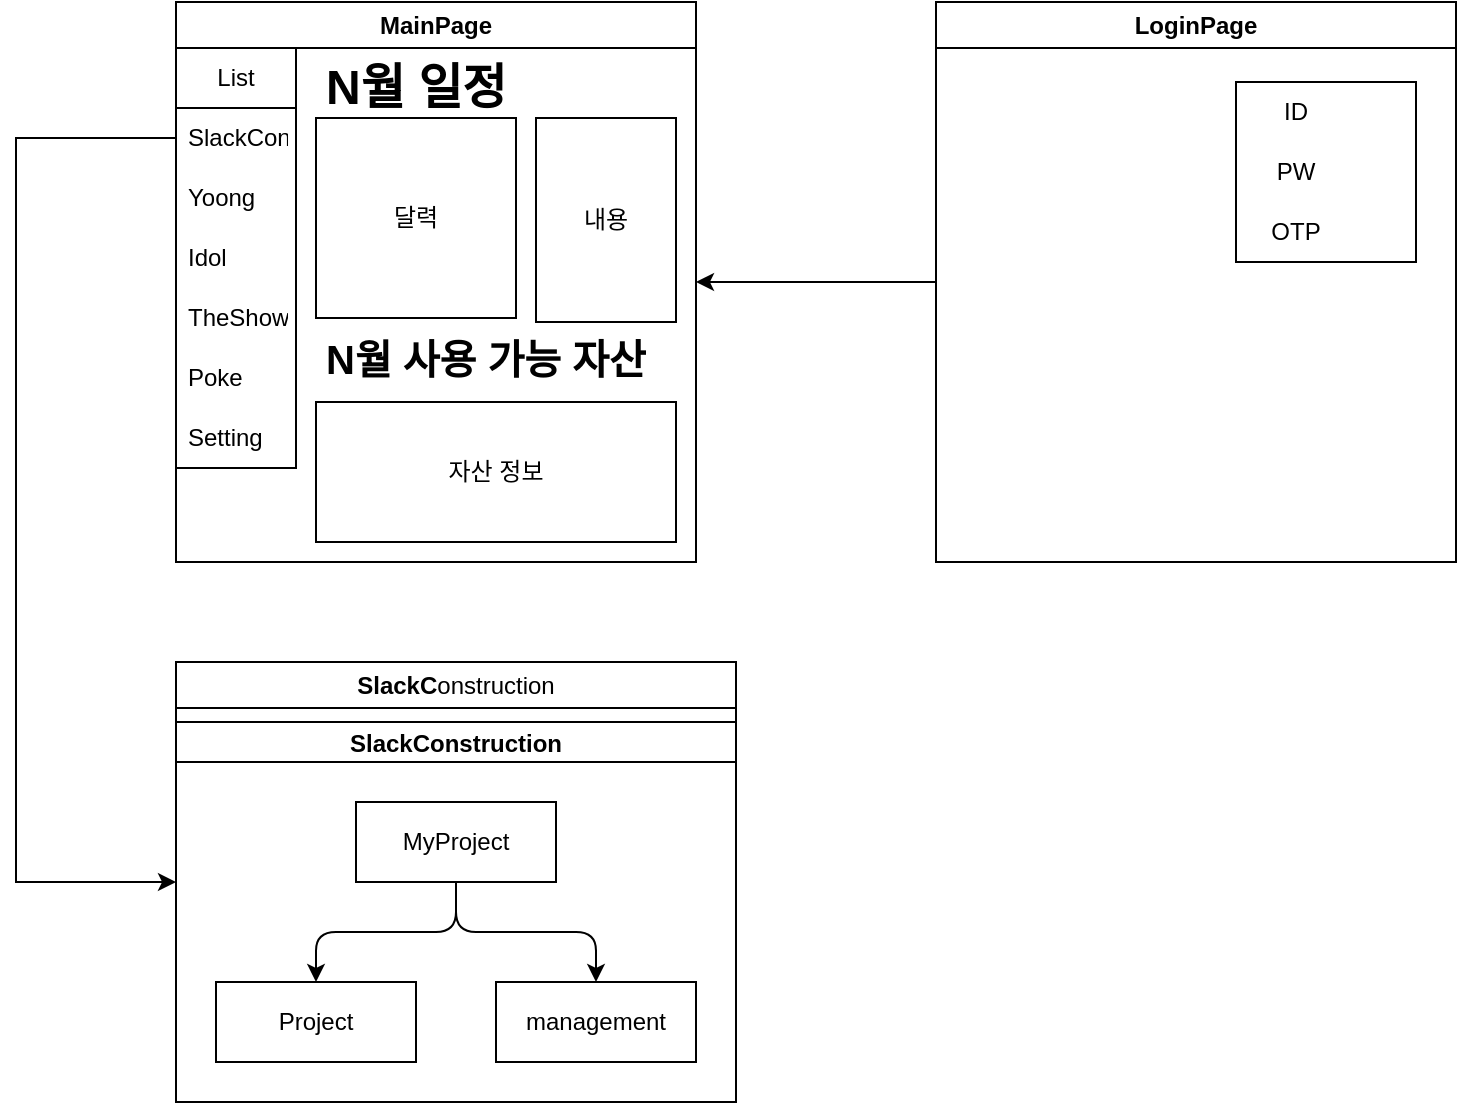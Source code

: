 <mxfile version="21.6.8" type="device">
  <diagram name="페이지-1" id="Bfwni5rpjfQ5hnC-eQNz">
    <mxGraphModel dx="2021" dy="754" grid="1" gridSize="10" guides="1" tooltips="1" connect="1" arrows="1" fold="1" page="1" pageScale="1" pageWidth="827" pageHeight="1169" math="0" shadow="0">
      <root>
        <mxCell id="0" />
        <mxCell id="1" parent="0" />
        <mxCell id="rOX8j8E8aVxs_2bfur7d-1" value="MainPage" style="swimlane;whiteSpace=wrap;html=1;" parent="1" vertex="1">
          <mxGeometry width="260" height="280" as="geometry" />
        </mxCell>
        <mxCell id="rOX8j8E8aVxs_2bfur7d-42" value="&lt;h1&gt;N월 일정&lt;/h1&gt;" style="text;html=1;strokeColor=none;fillColor=none;spacing=5;spacingTop=-20;whiteSpace=wrap;overflow=hidden;rounded=0;" parent="rOX8j8E8aVxs_2bfur7d-1" vertex="1">
          <mxGeometry x="70" y="23" width="190" height="47" as="geometry" />
        </mxCell>
        <mxCell id="rOX8j8E8aVxs_2bfur7d-45" value="달력" style="whiteSpace=wrap;html=1;aspect=fixed;" parent="rOX8j8E8aVxs_2bfur7d-1" vertex="1">
          <mxGeometry x="70" y="58" width="100" height="100" as="geometry" />
        </mxCell>
        <mxCell id="rOX8j8E8aVxs_2bfur7d-46" value="&lt;h1&gt;&lt;font style=&quot;font-size: 20px;&quot;&gt;N월 사용 가능 자산&lt;/font&gt;&lt;/h1&gt;" style="text;html=1;strokeColor=none;fillColor=none;spacing=5;spacingTop=-20;whiteSpace=wrap;overflow=hidden;rounded=0;" parent="rOX8j8E8aVxs_2bfur7d-1" vertex="1">
          <mxGeometry x="70" y="158" width="190" height="47" as="geometry" />
        </mxCell>
        <mxCell id="rOX8j8E8aVxs_2bfur7d-50" value="자산 정보" style="rounded=0;whiteSpace=wrap;html=1;" parent="rOX8j8E8aVxs_2bfur7d-1" vertex="1">
          <mxGeometry x="70" y="200" width="180" height="70" as="geometry" />
        </mxCell>
        <mxCell id="rOX8j8E8aVxs_2bfur7d-52" value="내용" style="rounded=0;whiteSpace=wrap;html=1;" parent="rOX8j8E8aVxs_2bfur7d-1" vertex="1">
          <mxGeometry x="180" y="58" width="70" height="102" as="geometry" />
        </mxCell>
        <mxCell id="rOX8j8E8aVxs_2bfur7d-35" value="List" style="swimlane;fontStyle=0;childLayout=stackLayout;horizontal=1;startSize=30;horizontalStack=0;resizeParent=1;resizeParentMax=0;resizeLast=0;collapsible=1;marginBottom=0;whiteSpace=wrap;html=1;" parent="rOX8j8E8aVxs_2bfur7d-1" vertex="1">
          <mxGeometry y="23" width="60" height="210" as="geometry">
            <mxRectangle y="23" width="60" height="30" as="alternateBounds" />
          </mxGeometry>
        </mxCell>
        <mxCell id="rOX8j8E8aVxs_2bfur7d-36" value="SlackConstruction" style="text;strokeColor=none;fillColor=none;align=left;verticalAlign=middle;spacingLeft=4;spacingRight=4;overflow=hidden;points=[[0,0.5],[1,0.5]];portConstraint=eastwest;rotatable=0;whiteSpace=wrap;html=1;" parent="rOX8j8E8aVxs_2bfur7d-35" vertex="1">
          <mxGeometry y="30" width="60" height="30" as="geometry" />
        </mxCell>
        <mxCell id="rOX8j8E8aVxs_2bfur7d-39" value="Yoong" style="text;strokeColor=none;fillColor=none;align=left;verticalAlign=middle;spacingLeft=4;spacingRight=4;overflow=hidden;points=[[0,0.5],[1,0.5]];portConstraint=eastwest;rotatable=0;whiteSpace=wrap;html=1;" parent="rOX8j8E8aVxs_2bfur7d-35" vertex="1">
          <mxGeometry y="60" width="60" height="30" as="geometry" />
        </mxCell>
        <mxCell id="rOX8j8E8aVxs_2bfur7d-38" value="Idol" style="text;strokeColor=none;fillColor=none;align=left;verticalAlign=middle;spacingLeft=4;spacingRight=4;overflow=hidden;points=[[0,0.5],[1,0.5]];portConstraint=eastwest;rotatable=0;whiteSpace=wrap;html=1;" parent="rOX8j8E8aVxs_2bfur7d-35" vertex="1">
          <mxGeometry y="90" width="60" height="30" as="geometry" />
        </mxCell>
        <mxCell id="rOX8j8E8aVxs_2bfur7d-40" value="TheShow" style="text;strokeColor=none;fillColor=none;align=left;verticalAlign=middle;spacingLeft=4;spacingRight=4;overflow=hidden;points=[[0,0.5],[1,0.5]];portConstraint=eastwest;rotatable=0;whiteSpace=wrap;html=1;" parent="rOX8j8E8aVxs_2bfur7d-35" vertex="1">
          <mxGeometry y="120" width="60" height="30" as="geometry" />
        </mxCell>
        <mxCell id="rOX8j8E8aVxs_2bfur7d-41" value="Poke" style="text;strokeColor=none;fillColor=none;align=left;verticalAlign=middle;spacingLeft=4;spacingRight=4;overflow=hidden;points=[[0,0.5],[1,0.5]];portConstraint=eastwest;rotatable=0;whiteSpace=wrap;html=1;" parent="rOX8j8E8aVxs_2bfur7d-35" vertex="1">
          <mxGeometry y="150" width="60" height="30" as="geometry" />
        </mxCell>
        <mxCell id="5wS1Se9W4-w6zg9H5PrJ-4" value="Setting" style="text;strokeColor=none;fillColor=none;align=left;verticalAlign=middle;spacingLeft=4;spacingRight=4;overflow=hidden;points=[[0,0.5],[1,0.5]];portConstraint=eastwest;rotatable=0;whiteSpace=wrap;html=1;" parent="rOX8j8E8aVxs_2bfur7d-35" vertex="1">
          <mxGeometry y="180" width="60" height="30" as="geometry" />
        </mxCell>
        <mxCell id="zq_cbQMBWIrrwxhpdV5G-13" style="edgeStyle=orthogonalEdgeStyle;rounded=0;orthogonalLoop=1;jettySize=auto;html=1;entryX=1;entryY=0.5;entryDx=0;entryDy=0;" parent="1" source="zq_cbQMBWIrrwxhpdV5G-1" target="rOX8j8E8aVxs_2bfur7d-1" edge="1">
          <mxGeometry relative="1" as="geometry" />
        </mxCell>
        <mxCell id="zq_cbQMBWIrrwxhpdV5G-1" value="LoginPage" style="swimlane;whiteSpace=wrap;html=1;" parent="1" vertex="1">
          <mxGeometry x="380" width="260" height="280" as="geometry" />
        </mxCell>
        <mxCell id="zq_cbQMBWIrrwxhpdV5G-23" value="" style="group" parent="zq_cbQMBWIrrwxhpdV5G-1" vertex="1" connectable="0">
          <mxGeometry x="150" y="40" width="90" height="90" as="geometry" />
        </mxCell>
        <mxCell id="zq_cbQMBWIrrwxhpdV5G-14" value="" style="whiteSpace=wrap;html=1;aspect=fixed;" parent="zq_cbQMBWIrrwxhpdV5G-23" vertex="1">
          <mxGeometry width="90" height="90" as="geometry" />
        </mxCell>
        <mxCell id="zq_cbQMBWIrrwxhpdV5G-16" value="ID" style="text;html=1;strokeColor=none;fillColor=none;align=center;verticalAlign=middle;whiteSpace=wrap;rounded=0;" parent="zq_cbQMBWIrrwxhpdV5G-23" vertex="1">
          <mxGeometry width="60" height="30" as="geometry" />
        </mxCell>
        <mxCell id="zq_cbQMBWIrrwxhpdV5G-22" value="OTP" style="text;html=1;strokeColor=none;fillColor=none;align=center;verticalAlign=middle;whiteSpace=wrap;rounded=0;" parent="zq_cbQMBWIrrwxhpdV5G-23" vertex="1">
          <mxGeometry y="60" width="60" height="30" as="geometry" />
        </mxCell>
        <mxCell id="zq_cbQMBWIrrwxhpdV5G-21" value="PW" style="text;html=1;strokeColor=none;fillColor=none;align=center;verticalAlign=middle;whiteSpace=wrap;rounded=0;" parent="zq_cbQMBWIrrwxhpdV5G-23" vertex="1">
          <mxGeometry y="30" width="60" height="30" as="geometry" />
        </mxCell>
        <mxCell id="zq_cbQMBWIrrwxhpdV5G-15" style="edgeStyle=orthogonalEdgeStyle;rounded=0;orthogonalLoop=1;jettySize=auto;html=1;exitX=0.5;exitY=1;exitDx=0;exitDy=0;" parent="zq_cbQMBWIrrwxhpdV5G-23" source="zq_cbQMBWIrrwxhpdV5G-14" target="zq_cbQMBWIrrwxhpdV5G-14" edge="1">
          <mxGeometry relative="1" as="geometry" />
        </mxCell>
        <mxCell id="5wS1Se9W4-w6zg9H5PrJ-6" style="edgeStyle=orthogonalEdgeStyle;rounded=0;orthogonalLoop=1;jettySize=auto;html=1;" parent="1" source="rOX8j8E8aVxs_2bfur7d-36" edge="1">
          <mxGeometry relative="1" as="geometry">
            <mxPoint y="440" as="targetPoint" />
            <Array as="points">
              <mxPoint x="-80" y="68" />
              <mxPoint x="-80" y="440" />
            </Array>
          </mxGeometry>
        </mxCell>
        <mxCell id="5wS1Se9W4-w6zg9H5PrJ-8" value="SlackC&lt;span style=&quot;font-weight: 400; text-align: left;&quot;&gt;onstruction&lt;/span&gt;" style="swimlane;whiteSpace=wrap;html=1;" parent="1" vertex="1">
          <mxGeometry y="330" width="280" height="220" as="geometry" />
        </mxCell>
        <mxCell id="5wS1Se9W4-w6zg9H5PrJ-10" value="SlackConstruction" style="swimlane;startSize=20;horizontal=1;childLayout=treeLayout;horizontalTree=0;resizable=0;containerType=tree;fontSize=12;" parent="5wS1Se9W4-w6zg9H5PrJ-8" vertex="1">
          <mxGeometry y="30" width="280" height="190" as="geometry" />
        </mxCell>
        <mxCell id="5wS1Se9W4-w6zg9H5PrJ-11" value="MyProject" style="whiteSpace=wrap;html=1;" parent="5wS1Se9W4-w6zg9H5PrJ-10" vertex="1">
          <mxGeometry x="90" y="40" width="100" height="40" as="geometry" />
        </mxCell>
        <mxCell id="5wS1Se9W4-w6zg9H5PrJ-12" value="Project" style="whiteSpace=wrap;html=1;" parent="5wS1Se9W4-w6zg9H5PrJ-10" vertex="1">
          <mxGeometry x="20" y="130" width="100" height="40" as="geometry" />
        </mxCell>
        <mxCell id="5wS1Se9W4-w6zg9H5PrJ-13" value="" style="edgeStyle=elbowEdgeStyle;elbow=vertical;html=1;rounded=1;curved=0;sourcePerimeterSpacing=0;targetPerimeterSpacing=0;startSize=6;endSize=6;" parent="5wS1Se9W4-w6zg9H5PrJ-10" source="5wS1Se9W4-w6zg9H5PrJ-11" target="5wS1Se9W4-w6zg9H5PrJ-12" edge="1">
          <mxGeometry relative="1" as="geometry" />
        </mxCell>
        <mxCell id="5wS1Se9W4-w6zg9H5PrJ-14" value="management" style="whiteSpace=wrap;html=1;" parent="5wS1Se9W4-w6zg9H5PrJ-10" vertex="1">
          <mxGeometry x="160" y="130" width="100" height="40" as="geometry" />
        </mxCell>
        <mxCell id="5wS1Se9W4-w6zg9H5PrJ-15" value="" style="edgeStyle=elbowEdgeStyle;elbow=vertical;html=1;rounded=1;curved=0;sourcePerimeterSpacing=0;targetPerimeterSpacing=0;startSize=6;endSize=6;" parent="5wS1Se9W4-w6zg9H5PrJ-10" source="5wS1Se9W4-w6zg9H5PrJ-11" target="5wS1Se9W4-w6zg9H5PrJ-14" edge="1">
          <mxGeometry relative="1" as="geometry" />
        </mxCell>
      </root>
    </mxGraphModel>
  </diagram>
</mxfile>
